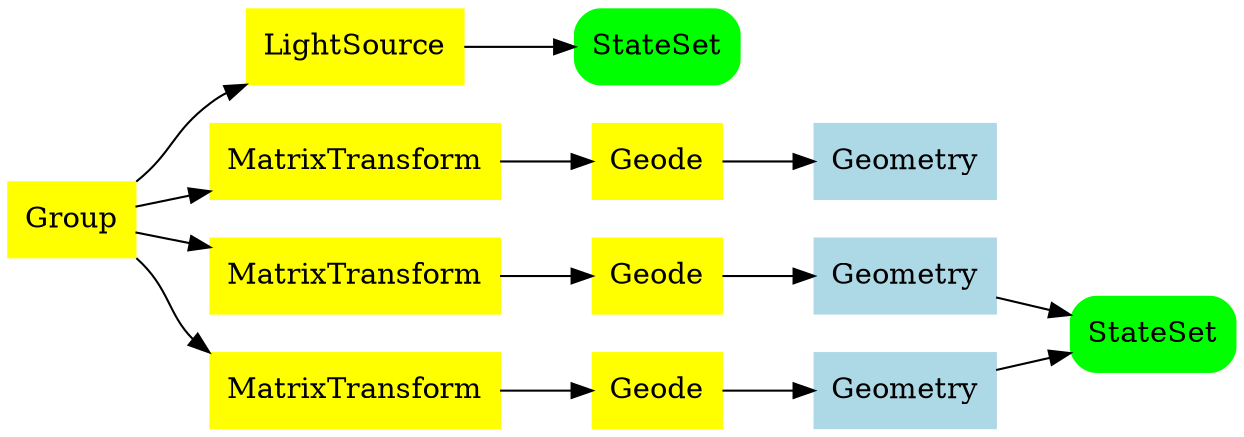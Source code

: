digraph osg_scenegraph { rankdir = LR;
bgcolor=transparent;
0[shape="record" ,label="<top> Group" ,style="solid, filled" ,color="yellow" ,fillColor="black"]
1[shape="record" ,label="<top> LightSource" ,style="solid, filled" ,color="yellow" ,fillColor="black"]
2[shape="Mrecord" ,label="<top> StateSet" ,style="solid, filled" ,color="green" ,fillColor="black"]
3[shape="record" ,label="<top> MatrixTransform" ,style="solid, filled" ,color="yellow" ,fillColor="black"]
4[shape="record" ,label="<top> Geode" ,style="solid, filled" ,color="yellow" ,fillColor="black"]
5[shape="record" ,label="<top> Geometry" ,style="solid, filled" ,color="lightblue" ,fillColor="black"]
6[shape="record" ,label="<top> MatrixTransform" ,style="solid, filled" ,color="yellow" ,fillColor="black"]
7[shape="record" ,label="<top> Geode" ,style="solid, filled" ,color="yellow" ,fillColor="black"]
8[shape="record" ,label="<top> Geometry" ,style="solid, filled" ,color="lightblue" ,fillColor="black"]
9[shape="Mrecord" ,label="<top> StateSet" ,style="solid, filled" ,color="green" ,fillColor="black"]
10[shape="record" ,label="<top> MatrixTransform" ,style="solid, filled" ,color="yellow" ,fillColor="black"]
11[shape="record" ,label="<top> Geode" ,style="solid, filled" ,color="yellow" ,fillColor="black"]
12[shape="record" ,label="<top> Geometry" ,style="solid, filled" ,color="lightblue" ,fillColor="black"]
1:top -> 2:top [style=""];
4:top -> 5:top [style=""];
3:top -> 4:top [style=""];
8:top -> 9:top [style=""];
7:top -> 8:top [style=""];
6:top -> 7:top [style=""];
12:top -> 9:top [style=""];
11:top -> 12:top [style=""];
10:top -> 11:top [style=""];
0:top -> 1:top [style=""];
0:top -> 3:top [style=""];
0:top -> 6:top [style=""];
0:top -> 10:top [style=""];
}
